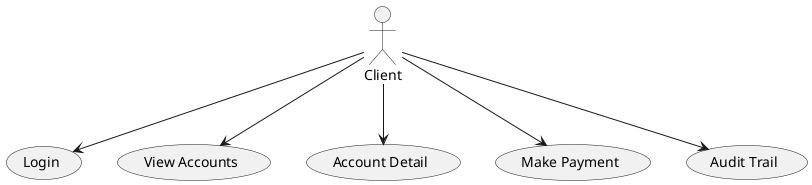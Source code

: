 @startuml
Client --> (Login)
Client --> (View Accounts)
Client --> (Account Detail)
Client --> (Make Payment)
Client --> (Audit Trail)
@enduml